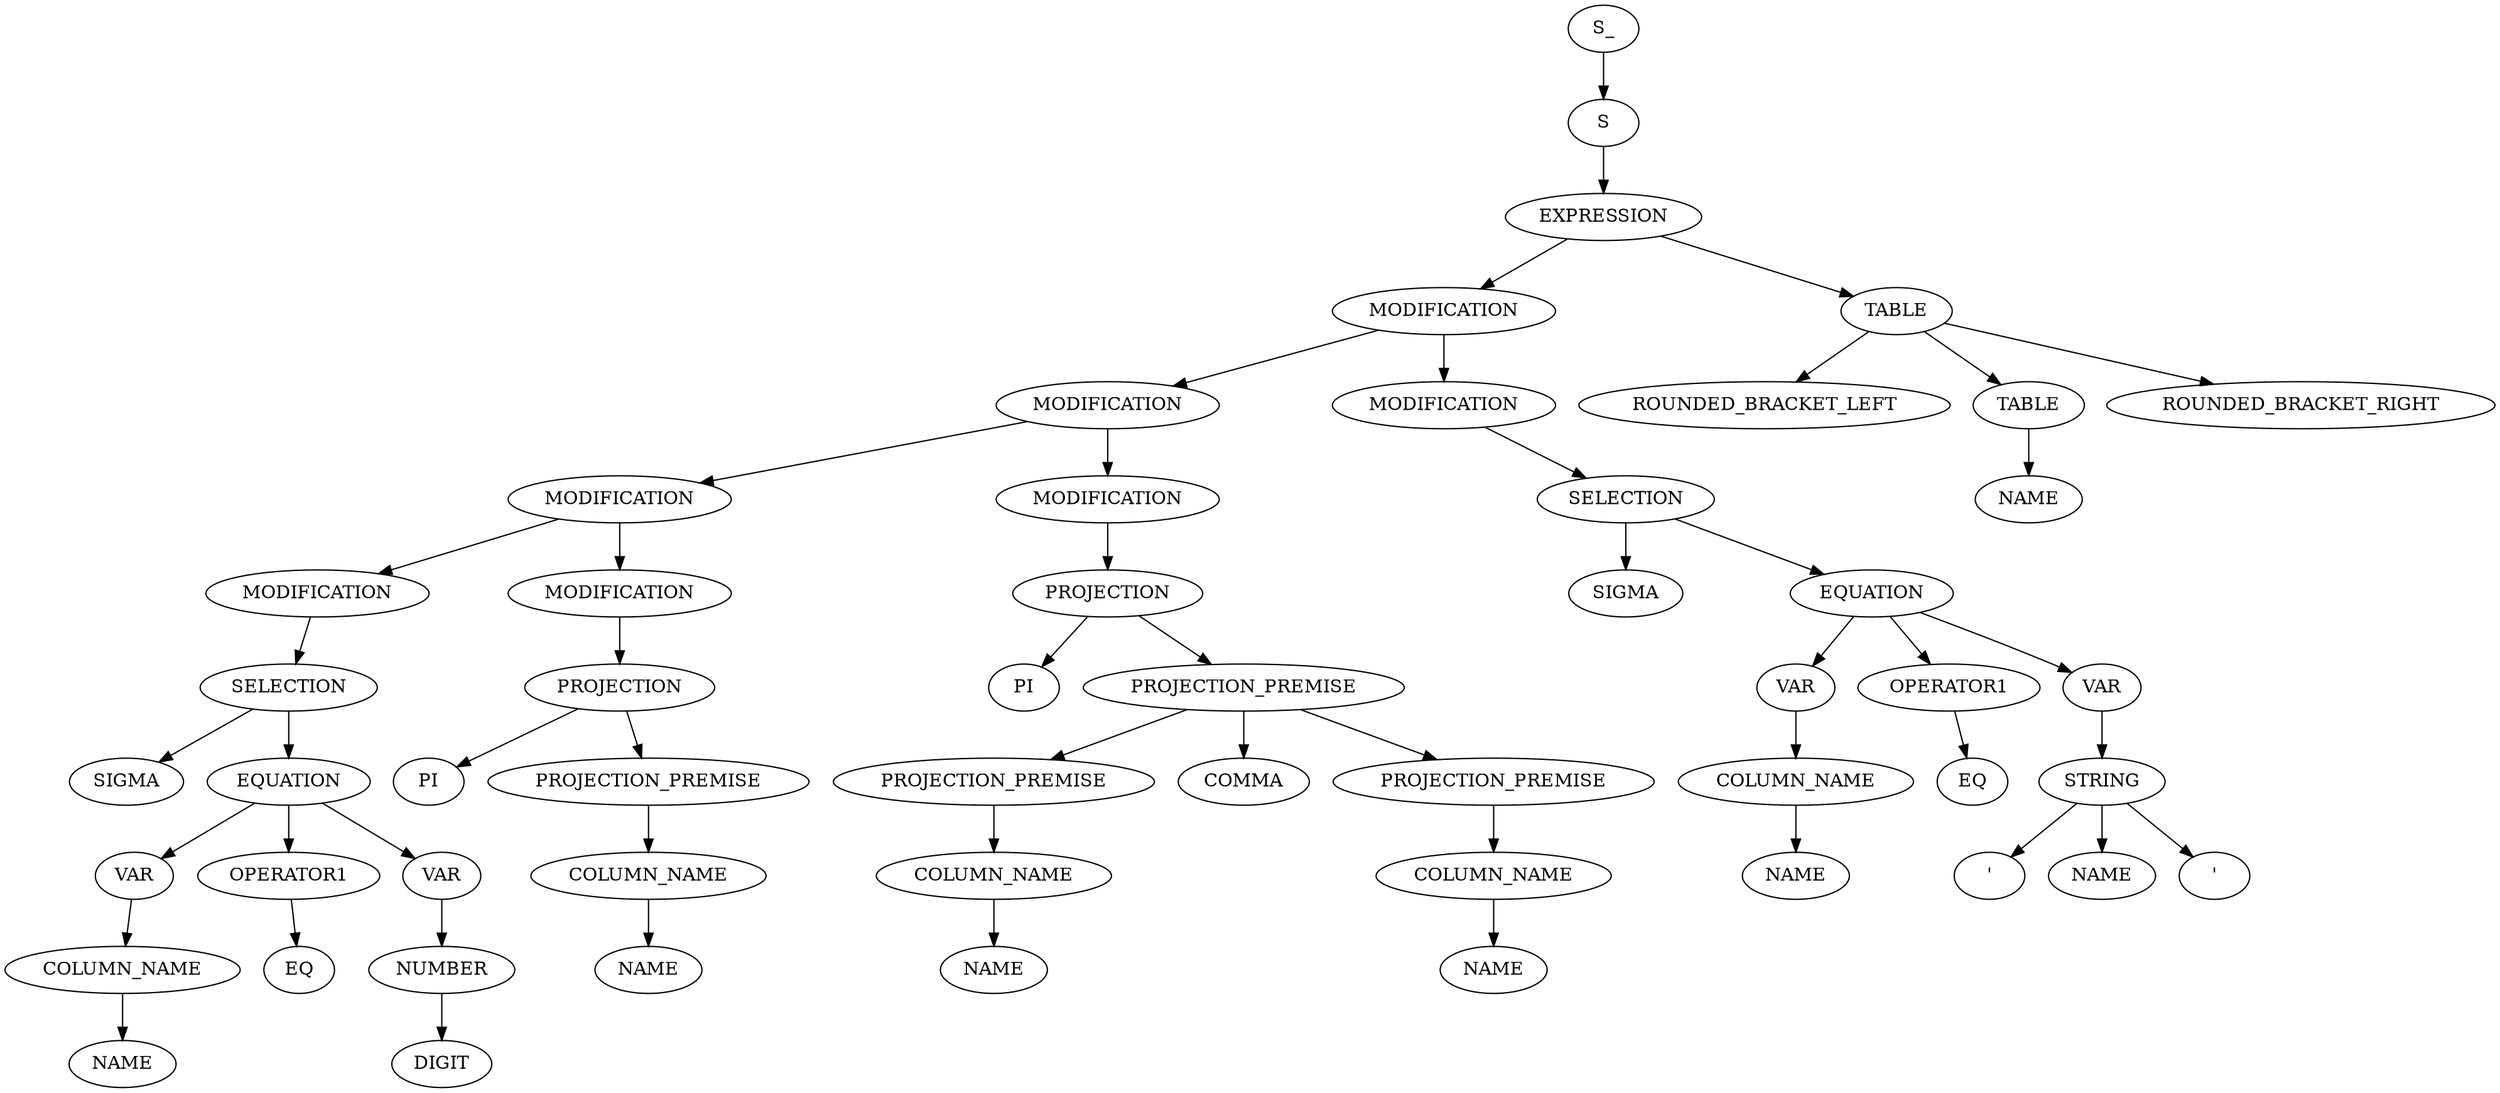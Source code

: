 digraph ParseTree {
  0 [label="S_"];
  0 -> 1
  1 [label="S"];
  1 -> 2
  2 [label="EXPRESSION"];
  2 -> 3
  3 [label="MODIFICATION"];
  3 -> 4
  4 [label="MODIFICATION"];
  4 -> 5
  5 [label="MODIFICATION"];
  5 -> 6
  6 [label="MODIFICATION"];
  6 -> 7
  7 [label="SELECTION"];
  7 -> 8
  8 [label="SIGMA"];
  7 -> 9
  9 [label="EQUATION"];
  9 -> 10
  10 [label="VAR"];
  10 -> 11
  11 [label="COLUMN_NAME"];
  11 -> 12
  12 [label="NAME"];
  9 -> 13
  13 [label="OPERATOR1"];
  13 -> 14
  14 [label="EQ"];
  9 -> 15
  15 [label="VAR"];
  15 -> 16
  16 [label="NUMBER"];
  16 -> 17
  17 [label="DIGIT"];
  5 -> 18
  18 [label="MODIFICATION"];
  18 -> 19
  19 [label="PROJECTION"];
  19 -> 20
  20 [label="PI"];
  19 -> 21
  21 [label="PROJECTION_PREMISE"];
  21 -> 22
  22 [label="COLUMN_NAME"];
  22 -> 23
  23 [label="NAME"];
  4 -> 24
  24 [label="MODIFICATION"];
  24 -> 25
  25 [label="PROJECTION"];
  25 -> 26
  26 [label="PI"];
  25 -> 27
  27 [label="PROJECTION_PREMISE"];
  27 -> 28
  28 [label="PROJECTION_PREMISE"];
  28 -> 29
  29 [label="COLUMN_NAME"];
  29 -> 30
  30 [label="NAME"];
  27 -> 31
  31 [label="COMMA"];
  27 -> 32
  32 [label="PROJECTION_PREMISE"];
  32 -> 33
  33 [label="COLUMN_NAME"];
  33 -> 34
  34 [label="NAME"];
  3 -> 35
  35 [label="MODIFICATION"];
  35 -> 36
  36 [label="SELECTION"];
  36 -> 37
  37 [label="SIGMA"];
  36 -> 38
  38 [label="EQUATION"];
  38 -> 39
  39 [label="VAR"];
  39 -> 40
  40 [label="COLUMN_NAME"];
  40 -> 41
  41 [label="NAME"];
  38 -> 42
  42 [label="OPERATOR1"];
  42 -> 43
  43 [label="EQ"];
  38 -> 44
  44 [label="VAR"];
  44 -> 45
  45 [label="STRING"];
  45 -> 46
  46 [label="'"];
  45 -> 47
  47 [label="NAME"];
  45 -> 48
  48 [label="'"];
  2 -> 49
  49 [label="TABLE"];
  49 -> 50
  50 [label="ROUNDED_BRACKET_LEFT"];
  49 -> 51
  51 [label="TABLE"];
  51 -> 52
  52 [label="NAME"];
  49 -> 53
  53 [label="ROUNDED_BRACKET_RIGHT"];
}
